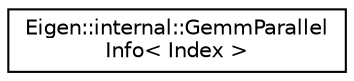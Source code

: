 digraph "Graphical Class Hierarchy"
{
  edge [fontname="Helvetica",fontsize="10",labelfontname="Helvetica",labelfontsize="10"];
  node [fontname="Helvetica",fontsize="10",shape=record];
  rankdir="LR";
  Node1 [label="Eigen::internal::GemmParallel\lInfo\< Index \>",height=0.2,width=0.4,color="black", fillcolor="white", style="filled",URL="$struct_eigen_1_1internal_1_1_gemm_parallel_info.html"];
}
